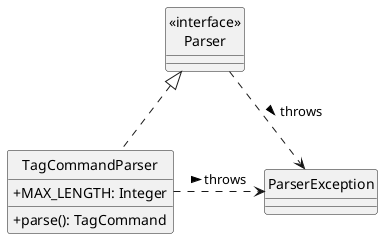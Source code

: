 @startuml
hide circle
skinparam classAttributeIconSize 0

Class "<<interface>>\nParser" as Parser
Class TagCommandParser {
  +MAX_LENGTH: Integer
  +parse(): TagCommand
}
Class ParserException

TagCommandParser .up.|> Parser
Parser .right.> ParserException: throws >
TagCommandParser .right.> ParserException: throws >
@enduml
